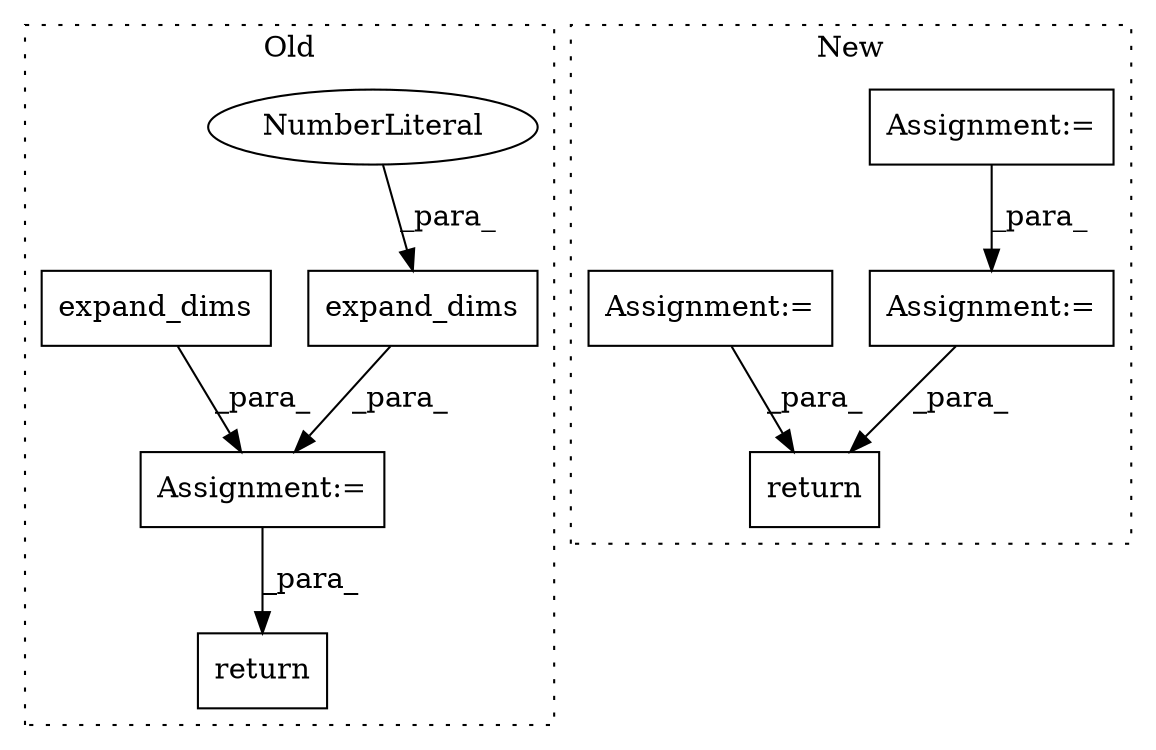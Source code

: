 digraph G {
subgraph cluster0 {
1 [label="expand_dims" a="32" s="2151,2205" l="12,1" shape="box"];
3 [label="NumberLiteral" a="34" s="2204" l="1" shape="ellipse"];
4 [label="return" a="41" s="2526" l="7" shape="box"];
6 [label="Assignment:=" a="7" s="2285" l="1" shape="box"];
9 [label="expand_dims" a="32" s="2065,2102" l="12,1" shape="box"];
label = "Old";
style="dotted";
}
subgraph cluster1 {
2 [label="return" a="41" s="8141" l="7" shape="box"];
5 [label="Assignment:=" a="7" s="7744" l="1" shape="box"];
7 [label="Assignment:=" a="7" s="7839" l="1" shape="box"];
8 [label="Assignment:=" a="7" s="8095" l="1" shape="box"];
label = "New";
style="dotted";
}
1 -> 6 [label="_para_"];
3 -> 1 [label="_para_"];
5 -> 7 [label="_para_"];
6 -> 4 [label="_para_"];
7 -> 2 [label="_para_"];
8 -> 2 [label="_para_"];
9 -> 6 [label="_para_"];
}